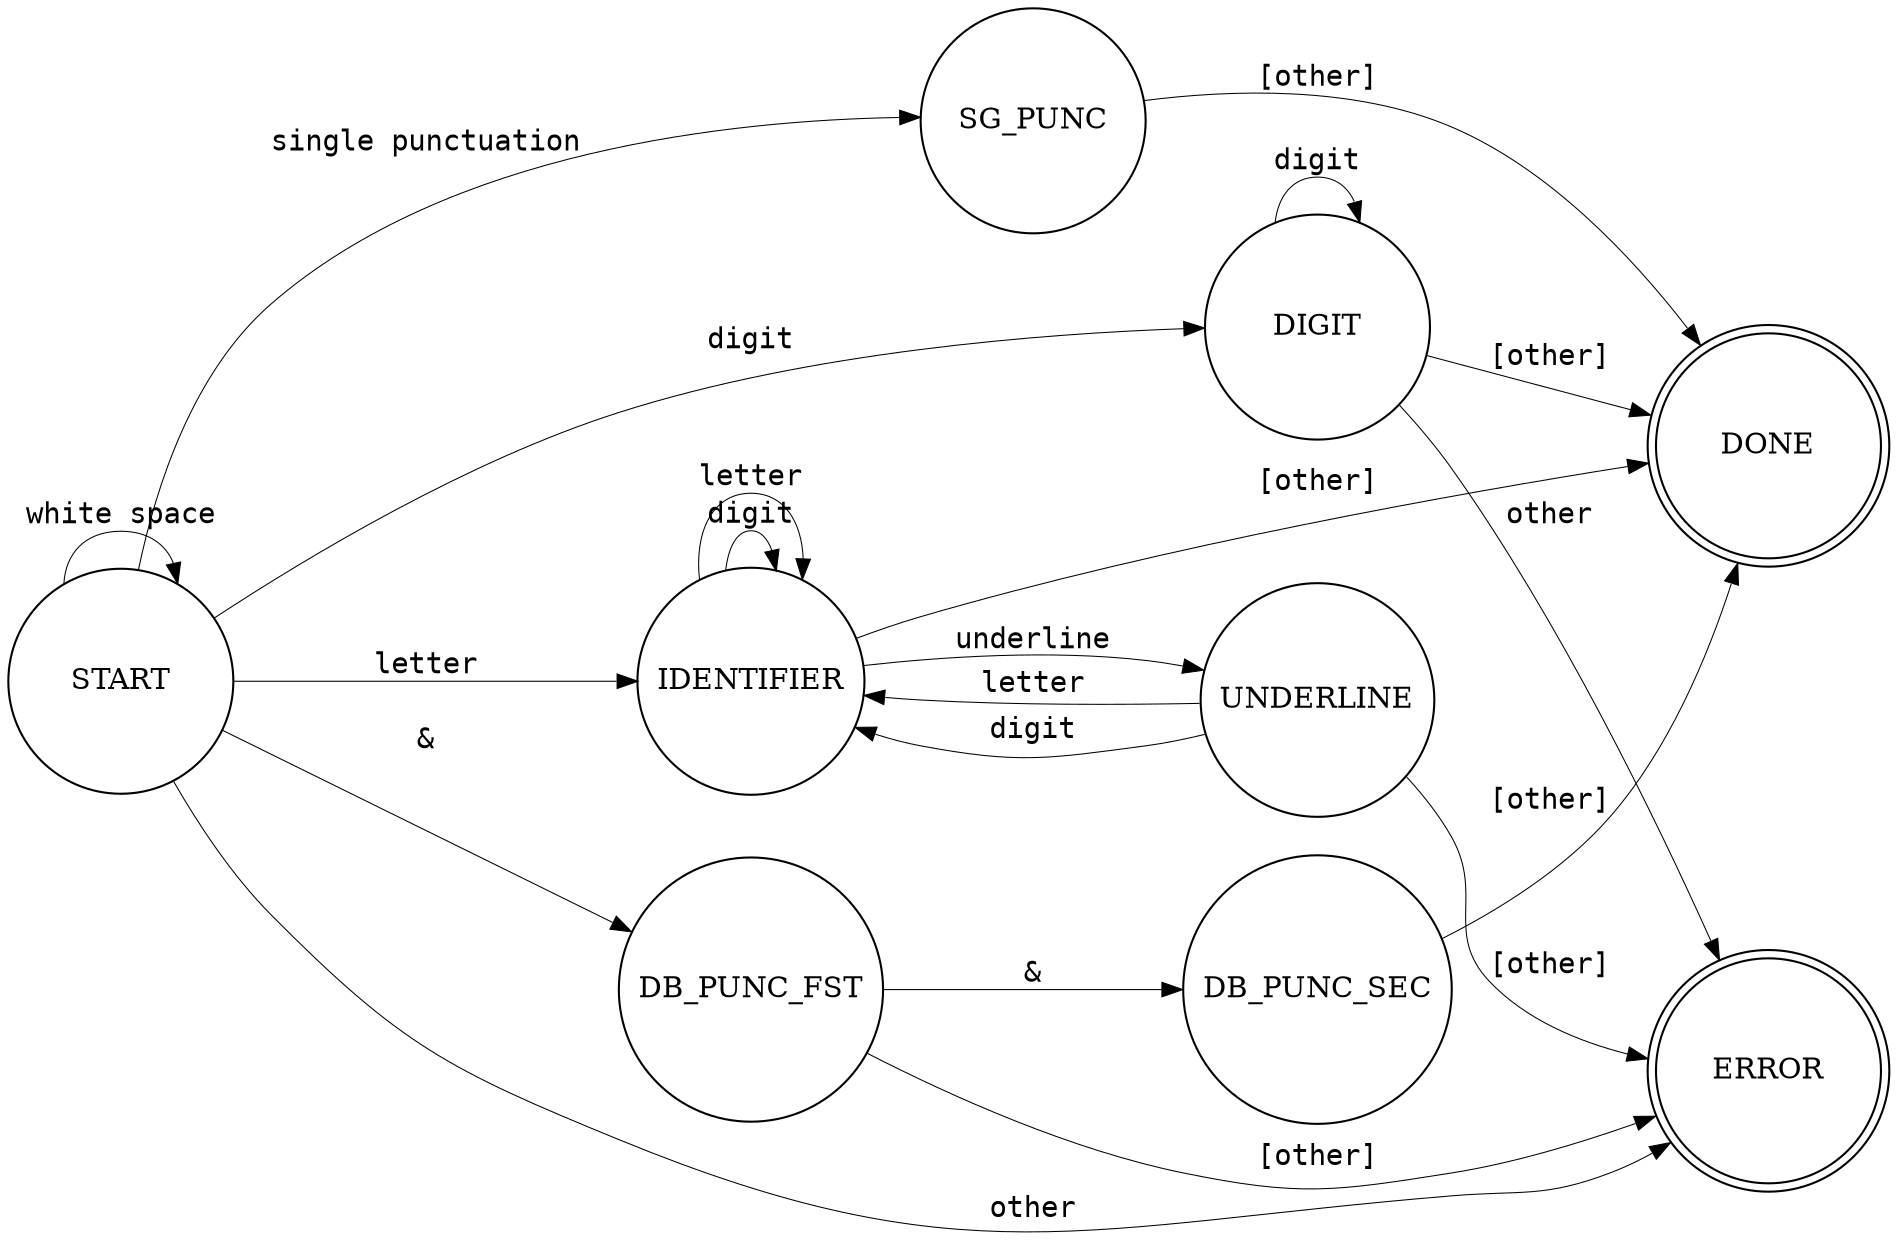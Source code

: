 digraph {
    rankdir = LR;
    node [shape="circle", width="1.5", height="1.5"]
    edge [fontname="Inconsolata, Consolas", penwidth=0.5]

    subgraph terminators_cluster {
        node [shape="doublecircle"]

        DONE, ERROR
    }

    START,
    DIGIT,
    IDENTIFIER, UNDERLINE,
    SG_PUNC,
    DB_PUNC_FST, DB_PUNC_SEC

    {
        START -> START [label="white space"];
        START -> ERROR [label="other"];

        // digit
        START -> DIGIT [label="digit"];
        DIGIT -> DIGIT [label="digit"];
        DIGIT -> DONE  [label="[other]"];
        DIGIT -> ERROR [label="other"];

        // identifier
        START -> IDENTIFIER         [label="letter"];
        IDENTIFIER -> IDENTIFIER    [label="digit"];
        IDENTIFIER -> IDENTIFIER    [label="letter"];
        IDENTIFIER -> UNDERLINE     [label="underline"];
        UNDERLINE -> IDENTIFIER     [label="letter"];
        UNDERLINE -> IDENTIFIER     [label="digit"];
        IDENTIFIER -> DONE          [label="[other]"];
        UNDERLINE -> ERROR          [label="[other]"];

        // single punctuations
        START -> SG_PUNC            [label="single punctuation"];
        SG_PUNC -> DONE             [label="[other]"];

        // double punctuations
        START -> DB_PUNC_FST        [label="&"];
        DB_PUNC_FST -> DB_PUNC_SEC  [label="&"];
        DB_PUNC_SEC -> DONE         [label="[other]"];
        DB_PUNC_FST -> ERROR        [label="[other]"];
    }
}

